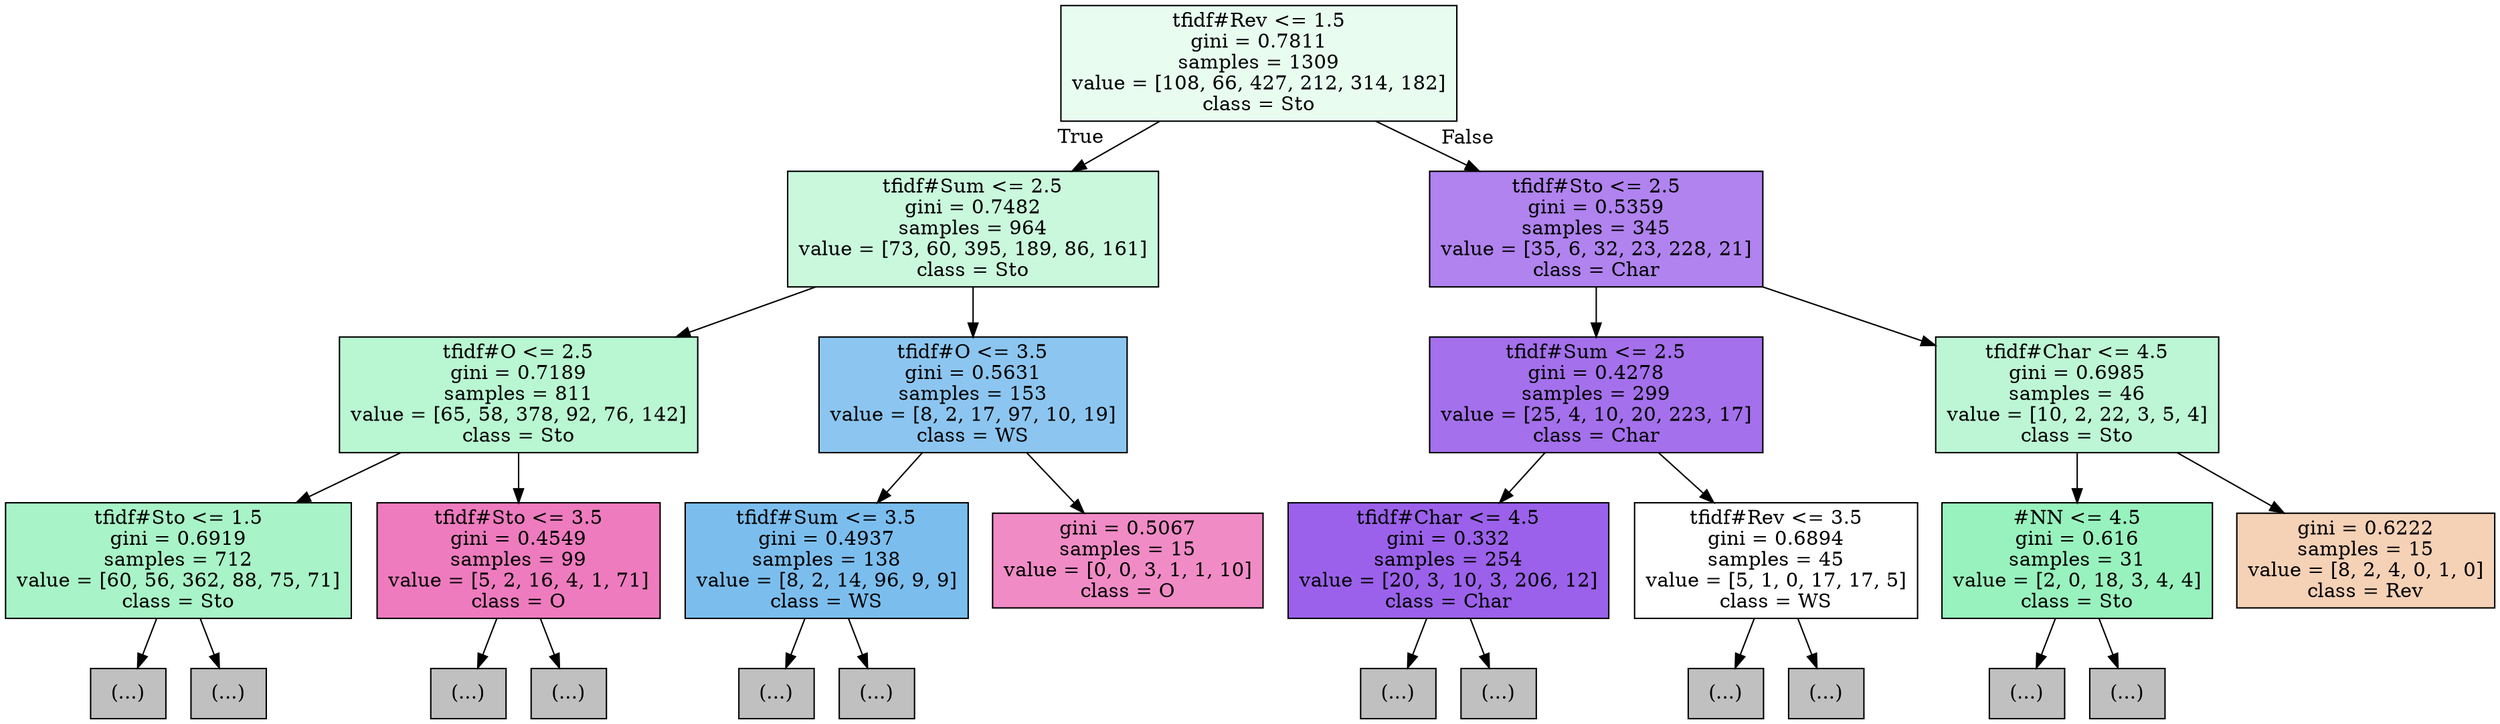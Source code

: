 digraph Tree {
node [shape=box, style="filled", color="black"] ;
0 [label="tfidf#Rev <= 1.5\ngini = 0.7811\nsamples = 1309\nvalue = [108, 66, 427, 212, 314, 182]\nclass = Sto", fillcolor="#39e5811d"] ;
1 [label="tfidf#Sum <= 2.5\ngini = 0.7482\nsamples = 964\nvalue = [73, 60, 395, 189, 86, 161]\nclass = Sto", fillcolor="#39e58144"] ;
0 -> 1 [labeldistance=2.5, labelangle=45, headlabel="True"] ;
2 [label="tfidf#O <= 2.5\ngini = 0.7189\nsamples = 811\nvalue = [65, 58, 378, 92, 76, 142]\nclass = Sto", fillcolor="#39e5815a"] ;
1 -> 2 ;
3 [label="tfidf#Sto <= 1.5\ngini = 0.6919\nsamples = 712\nvalue = [60, 56, 362, 88, 75, 71]\nclass = Sto", fillcolor="#39e58170"] ;
2 -> 3 ;
4 [label="(...)", fillcolor="#C0C0C0"] ;
3 -> 4 ;
47 [label="(...)", fillcolor="#C0C0C0"] ;
3 -> 47 ;
76 [label="tfidf#Sto <= 3.5\ngini = 0.4549\nsamples = 99\nvalue = [5, 2, 16, 4, 1, 71]\nclass = O", fillcolor="#e5399da9"] ;
2 -> 76 ;
77 [label="(...)", fillcolor="#C0C0C0"] ;
76 -> 77 ;
84 [label="(...)", fillcolor="#C0C0C0"] ;
76 -> 84 ;
85 [label="tfidf#O <= 3.5\ngini = 0.5631\nsamples = 153\nvalue = [8, 2, 17, 97, 10, 19]\nclass = WS", fillcolor="#399de594"] ;
1 -> 85 ;
86 [label="tfidf#Sum <= 3.5\ngini = 0.4937\nsamples = 138\nvalue = [8, 2, 14, 96, 9, 9]\nclass = WS", fillcolor="#399de5a9"] ;
85 -> 86 ;
87 [label="(...)", fillcolor="#C0C0C0"] ;
86 -> 87 ;
94 [label="(...)", fillcolor="#C0C0C0"] ;
86 -> 94 ;
101 [label="gini = 0.5067\nsamples = 15\nvalue = [0, 0, 3, 1, 1, 10]\nclass = O", fillcolor="#e5399d95"] ;
85 -> 101 ;
102 [label="tfidf#Sto <= 2.5\ngini = 0.5359\nsamples = 345\nvalue = [35, 6, 32, 23, 228, 21]\nclass = Char", fillcolor="#8139e59f"] ;
0 -> 102 [labeldistance=2.5, labelangle=-45, headlabel="False"] ;
103 [label="tfidf#Sum <= 2.5\ngini = 0.4278\nsamples = 299\nvalue = [25, 4, 10, 20, 223, 17]\nclass = Char", fillcolor="#8139e5b8"] ;
102 -> 103 ;
104 [label="tfidf#Char <= 4.5\ngini = 0.332\nsamples = 254\nvalue = [20, 3, 10, 3, 206, 12]\nclass = Char", fillcolor="#8139e5cb"] ;
103 -> 104 ;
105 [label="(...)", fillcolor="#C0C0C0"] ;
104 -> 105 ;
120 [label="(...)", fillcolor="#C0C0C0"] ;
104 -> 120 ;
121 [label="tfidf#Rev <= 3.5\ngini = 0.6894\nsamples = 45\nvalue = [5, 1, 0, 17, 17, 5]\nclass = WS", fillcolor="#399de500"] ;
103 -> 121 ;
122 [label="(...)", fillcolor="#C0C0C0"] ;
121 -> 122 ;
123 [label="(...)", fillcolor="#C0C0C0"] ;
121 -> 123 ;
124 [label="tfidf#Char <= 4.5\ngini = 0.6985\nsamples = 46\nvalue = [10, 2, 22, 3, 5, 4]\nclass = Sto", fillcolor="#39e58155"] ;
102 -> 124 ;
125 [label="#NN <= 4.5\ngini = 0.616\nsamples = 31\nvalue = [2, 0, 18, 3, 4, 4]\nclass = Sto", fillcolor="#39e58184"] ;
124 -> 125 ;
126 [label="(...)", fillcolor="#C0C0C0"] ;
125 -> 126 ;
127 [label="(...)", fillcolor="#C0C0C0"] ;
125 -> 127 ;
128 [label="gini = 0.6222\nsamples = 15\nvalue = [8, 2, 4, 0, 1, 0]\nclass = Rev", fillcolor="#e581395d"] ;
124 -> 128 ;
}